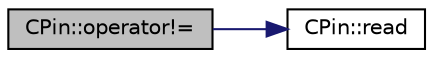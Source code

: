 digraph "CPin::operator!="
{
  edge [fontname="Helvetica",fontsize="10",labelfontname="Helvetica",labelfontsize="10"];
  node [fontname="Helvetica",fontsize="10",shape=record];
  rankdir="LR";
  Node1 [label="CPin::operator!=",height=0.2,width=0.4,color="black", fillcolor="grey75", style="filled" fontcolor="black"];
  Node1 -> Node2 [color="midnightblue",fontsize="10",style="solid",fontname="Helvetica"];
  Node2 [label="CPin::read",height=0.2,width=0.4,color="black", fillcolor="white", style="filled",URL="$d7/db9/class_c_pin.html#a02060b0c9bbf0f75dead7bef1c75ce6b"];
}
